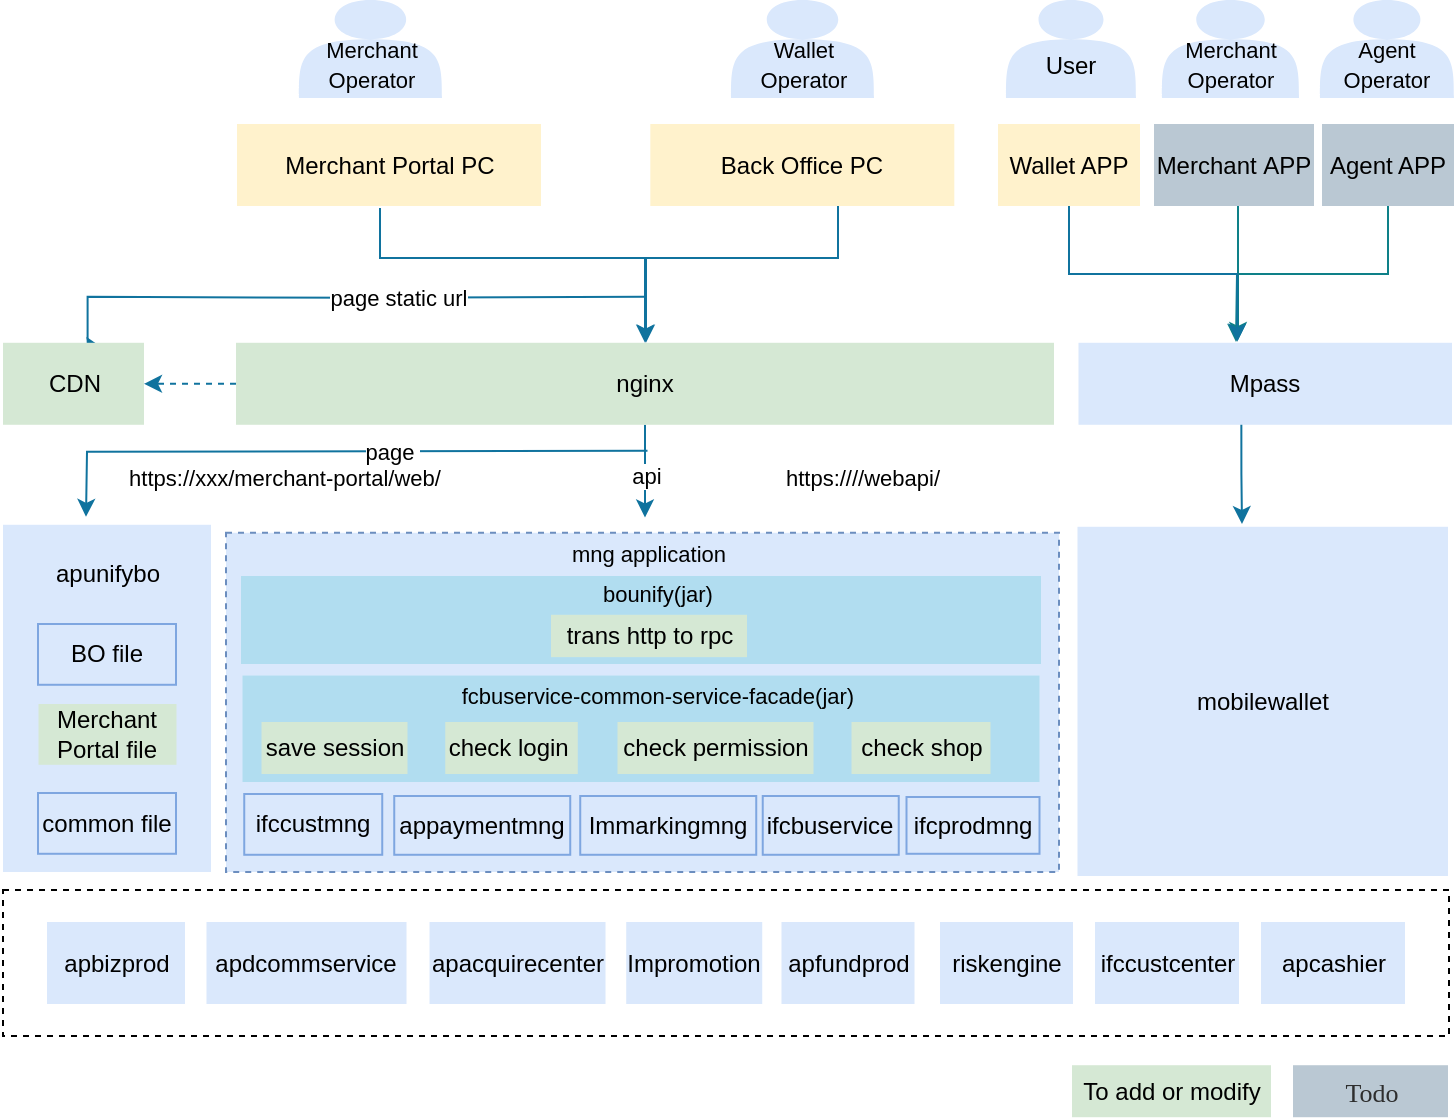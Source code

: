 <mxfile version="20.4.0" type="github">
  <diagram id="l6IjyZo5fdcpN0Skcl8L" name="架构图">
    <mxGraphModel dx="1679" dy="911" grid="0" gridSize="10" guides="1" tooltips="1" connect="1" arrows="1" fold="1" page="1" pageScale="1" pageWidth="827" pageHeight="1169" math="0" shadow="0">
      <root>
        <mxCell id="0" />
        <mxCell id="1" parent="0" />
        <mxCell id="gUw__0QMvd1f6hiJ85dU-83" value="" style="rounded=0;whiteSpace=wrap;html=1;dashed=1;fillColor=#dae8fc;strokeColor=#6c8ebf;" vertex="1" parent="1">
          <mxGeometry x="133" y="325.39" width="416.5" height="169.61" as="geometry" />
        </mxCell>
        <mxCell id="gUw__0QMvd1f6hiJ85dU-89" style="edgeStyle=orthogonalEdgeStyle;rounded=0;orthogonalLoop=1;jettySize=auto;html=1;fillColor=#b1ddf0;strokeColor=#10739e;" edge="1" parent="1" target="gUw__0QMvd1f6hiJ85dU-88">
          <mxGeometry relative="1" as="geometry">
            <mxPoint x="210" y="258" as="targetPoint" />
            <mxPoint x="210" y="163" as="sourcePoint" />
            <Array as="points">
              <mxPoint x="210" y="188" />
              <mxPoint x="343" y="188" />
            </Array>
          </mxGeometry>
        </mxCell>
        <mxCell id="gUw__0QMvd1f6hiJ85dU-85" style="edgeStyle=orthogonalEdgeStyle;rounded=0;orthogonalLoop=1;jettySize=auto;html=1;fillColor=#b0e3e6;strokeColor=#0e8088;" edge="1" parent="1" source="gUw__0QMvd1f6hiJ85dU-7">
          <mxGeometry relative="1" as="geometry">
            <mxPoint x="639" y="229" as="targetPoint" />
            <Array as="points">
              <mxPoint x="639" y="175" />
              <mxPoint x="639" y="175" />
            </Array>
          </mxGeometry>
        </mxCell>
        <mxCell id="gUw__0QMvd1f6hiJ85dU-7" value="Merchant&amp;nbsp;APP" style="rounded=0;whiteSpace=wrap;html=1;fillColor=#bac8d3;strokeColor=none;" vertex="1" parent="1">
          <mxGeometry x="597" y="121" width="80" height="41" as="geometry" />
        </mxCell>
        <mxCell id="gUw__0QMvd1f6hiJ85dU-11" value="mobilewallet" style="rounded=0;whiteSpace=wrap;html=1;fillColor=#dae8fc;strokeColor=none;" vertex="1" parent="1">
          <mxGeometry x="558.75" y="322.39" width="185.25" height="174.61" as="geometry" />
        </mxCell>
        <mxCell id="gUw__0QMvd1f6hiJ85dU-144" style="edgeStyle=orthogonalEdgeStyle;rounded=0;orthogonalLoop=1;jettySize=auto;html=1;fontSize=11;fillColor=#b1ddf0;strokeColor=#10739e;exitX=0.436;exitY=0.961;exitDx=0;exitDy=0;exitPerimeter=0;" edge="1" parent="1" source="gUw__0QMvd1f6hiJ85dU-13">
          <mxGeometry relative="1" as="geometry">
            <mxPoint x="641" y="321" as="targetPoint" />
          </mxGeometry>
        </mxCell>
        <mxCell id="gUw__0QMvd1f6hiJ85dU-13" value="Mpass" style="rounded=0;whiteSpace=wrap;html=1;fillColor=#dae8fc;strokeColor=none;" vertex="1" parent="1">
          <mxGeometry x="559.25" y="230.39" width="186.75" height="41" as="geometry" />
        </mxCell>
        <mxCell id="gUw__0QMvd1f6hiJ85dU-156" style="edgeStyle=orthogonalEdgeStyle;rounded=0;orthogonalLoop=1;jettySize=auto;html=1;fontSize=11;strokeColor=#10739e;dashed=1;fillColor=#b1ddf0;" edge="1" parent="1" source="gUw__0QMvd1f6hiJ85dU-88" target="gUw__0QMvd1f6hiJ85dU-101">
          <mxGeometry relative="1" as="geometry" />
        </mxCell>
        <mxCell id="gUw__0QMvd1f6hiJ85dU-158" style="edgeStyle=orthogonalEdgeStyle;rounded=0;orthogonalLoop=1;jettySize=auto;html=1;strokeColor=#10739e;fontSize=11;fillColor=#b1ddf0;" edge="1" parent="1" source="gUw__0QMvd1f6hiJ85dU-88">
          <mxGeometry relative="1" as="geometry">
            <mxPoint x="342.5" y="317.749" as="targetPoint" />
          </mxGeometry>
        </mxCell>
        <mxCell id="gUw__0QMvd1f6hiJ85dU-161" value="api" style="edgeLabel;html=1;align=center;verticalAlign=middle;resizable=0;points=[];fontSize=11;" vertex="1" connectable="0" parent="gUw__0QMvd1f6hiJ85dU-158">
          <mxGeometry x="0.26" relative="1" as="geometry">
            <mxPoint y="-4" as="offset" />
          </mxGeometry>
        </mxCell>
        <mxCell id="gUw__0QMvd1f6hiJ85dU-88" value="nginx" style="rounded=0;whiteSpace=wrap;html=1;fillColor=#d5e8d4;strokeColor=none;" vertex="1" parent="1">
          <mxGeometry x="138" y="230.39" width="409" height="41" as="geometry" />
        </mxCell>
        <mxCell id="gUw__0QMvd1f6hiJ85dU-90" value="ifccustmng" style="rounded=0;whiteSpace=wrap;html=1;fillColor=none;strokeColor=#7EA6E0;" vertex="1" parent="1">
          <mxGeometry x="142.12" y="456" width="69" height="30.39" as="geometry" />
        </mxCell>
        <mxCell id="gUw__0QMvd1f6hiJ85dU-91" value="appaymentmng" style="rounded=0;whiteSpace=wrap;html=1;fillColor=none;strokeColor=#7EA6E0;" vertex="1" parent="1">
          <mxGeometry x="217.12" y="457" width="88" height="29.39" as="geometry" />
        </mxCell>
        <mxCell id="gUw__0QMvd1f6hiJ85dU-94" value="Immarkingmng" style="rounded=0;whiteSpace=wrap;html=1;fillColor=none;strokeColor=#7EA6E0;" vertex="1" parent="1">
          <mxGeometry x="310.12" y="457" width="88" height="29.39" as="geometry" />
        </mxCell>
        <mxCell id="gUw__0QMvd1f6hiJ85dU-95" value="ifcbuservice" style="rounded=0;whiteSpace=wrap;html=1;fillColor=none;strokeColor=#7EA6E0;" vertex="1" parent="1">
          <mxGeometry x="401.37" y="457" width="68" height="29.39" as="geometry" />
        </mxCell>
        <mxCell id="gUw__0QMvd1f6hiJ85dU-97" style="edgeStyle=orthogonalEdgeStyle;rounded=0;orthogonalLoop=1;jettySize=auto;html=1;fillColor=#b1ddf0;strokeColor=#10739e;" edge="1" parent="1">
          <mxGeometry relative="1" as="geometry">
            <mxPoint x="63.25" y="227.39" as="targetPoint" />
            <mxPoint x="342" y="207.39" as="sourcePoint" />
          </mxGeometry>
        </mxCell>
        <mxCell id="gUw__0QMvd1f6hiJ85dU-103" value="page static url" style="edgeLabel;html=1;align=center;verticalAlign=middle;resizable=0;points=[];" vertex="1" connectable="0" parent="gUw__0QMvd1f6hiJ85dU-97">
          <mxGeometry x="-0.179" relative="1" as="geometry">
            <mxPoint as="offset" />
          </mxGeometry>
        </mxCell>
        <mxCell id="gUw__0QMvd1f6hiJ85dU-101" value="CDN" style="rounded=0;whiteSpace=wrap;html=1;fillColor=#d5e8d4;strokeColor=none;" vertex="1" parent="1">
          <mxGeometry x="21.5" y="230.39" width="70.5" height="41" as="geometry" />
        </mxCell>
        <mxCell id="gUw__0QMvd1f6hiJ85dU-112" value="&lt;div style=&quot;text-align: start;&quot;&gt;&lt;span style=&quot;caret-color: rgb(46, 46, 46);&quot;&gt;Merchant Portal PC&lt;/span&gt;&lt;/div&gt;" style="rounded=0;whiteSpace=wrap;html=1;fillColor=#fff2cc;strokeColor=none;" vertex="1" parent="1">
          <mxGeometry x="138.5" y="121" width="152" height="41" as="geometry" />
        </mxCell>
        <mxCell id="gUw__0QMvd1f6hiJ85dU-113" value="&lt;font style=&quot;font-size: 11px;&quot;&gt;&lt;br style=&quot;font-size: 11px;&quot;&gt;Agent&lt;br&gt;Operator&lt;/font&gt;" style="shape=actor;whiteSpace=wrap;html=1;fillColor=#dae8fc;strokeColor=none;" vertex="1" parent="1">
          <mxGeometry x="680" y="59" width="67" height="49" as="geometry" />
        </mxCell>
        <mxCell id="gUw__0QMvd1f6hiJ85dU-116" value="&lt;div style=&quot;text-align: start;&quot;&gt;&lt;br&gt;&lt;/div&gt;" style="rounded=0;whiteSpace=wrap;html=1;fillColor=#dae8fc;strokeColor=none;" vertex="1" parent="1">
          <mxGeometry x="21.5" y="321.39" width="104" height="173.61" as="geometry" />
        </mxCell>
        <mxCell id="gUw__0QMvd1f6hiJ85dU-124" value="" style="rounded=0;whiteSpace=wrap;html=1;fillColor=#b1ddf0;strokeColor=none;" vertex="1" parent="1">
          <mxGeometry x="140.5" y="347" width="400" height="44" as="geometry" />
        </mxCell>
        <mxCell id="gUw__0QMvd1f6hiJ85dU-125" value="mng application" style="text;html=1;strokeColor=none;fillColor=none;align=center;verticalAlign=middle;whiteSpace=wrap;rounded=0;fontSize=11;" vertex="1" parent="1">
          <mxGeometry x="279" y="321.39" width="131" height="30" as="geometry" />
        </mxCell>
        <mxCell id="gUw__0QMvd1f6hiJ85dU-128" value="ifcprodmng" style="rounded=0;whiteSpace=wrap;html=1;fillColor=none;strokeColor=#7EA6E0;" vertex="1" parent="1">
          <mxGeometry x="473.25" y="457.5" width="66.5" height="28.39" as="geometry" />
        </mxCell>
        <mxCell id="gUw__0QMvd1f6hiJ85dU-129" value="bounify(jar)&amp;nbsp;" style="text;html=1;strokeColor=none;fillColor=none;align=center;verticalAlign=middle;whiteSpace=wrap;rounded=0;fontSize=11;" vertex="1" parent="1">
          <mxGeometry x="284.5" y="346.39" width="131" height="20" as="geometry" />
        </mxCell>
        <mxCell id="gUw__0QMvd1f6hiJ85dU-130" value="Agent APP" style="rounded=0;whiteSpace=wrap;html=1;fillColor=#bac8d3;strokeColor=none;" vertex="1" parent="1">
          <mxGeometry x="681" y="121" width="66" height="41" as="geometry" />
        </mxCell>
        <mxCell id="gUw__0QMvd1f6hiJ85dU-132" style="edgeStyle=orthogonalEdgeStyle;rounded=0;orthogonalLoop=1;jettySize=auto;html=1;fillColor=#b0e3e6;strokeColor=#0e8088;exitX=0.5;exitY=1;exitDx=0;exitDy=0;" edge="1" parent="1" source="gUw__0QMvd1f6hiJ85dU-130">
          <mxGeometry relative="1" as="geometry">
            <mxPoint x="564.714" y="168.5" as="sourcePoint" />
            <mxPoint x="638" y="230" as="targetPoint" />
          </mxGeometry>
        </mxCell>
        <mxCell id="gUw__0QMvd1f6hiJ85dU-133" value="&lt;font style=&quot;font-size: 11px;&quot;&gt;&lt;br style=&quot;font-size: 11px;&quot;&gt;Merchant &lt;br&gt;Operator&lt;/font&gt;" style="shape=actor;whiteSpace=wrap;html=1;fillColor=#dae8fc;strokeColor=none;" vertex="1" parent="1">
          <mxGeometry x="169.5" y="59" width="71.5" height="49" as="geometry" />
        </mxCell>
        <mxCell id="gUw__0QMvd1f6hiJ85dU-134" value="&lt;font style=&quot;font-size: 11px;&quot;&gt;&lt;br style=&quot;font-size: 11px;&quot;&gt;Merchant&lt;br&gt;Operator&lt;/font&gt;" style="shape=actor;whiteSpace=wrap;html=1;fillColor=#dae8fc;strokeColor=none;" vertex="1" parent="1">
          <mxGeometry x="601" y="59" width="68.5" height="49" as="geometry" />
        </mxCell>
        <mxCell id="gUw__0QMvd1f6hiJ85dU-136" value="&lt;font style=&quot;font-size: 11px;&quot;&gt;&lt;br style=&quot;font-size: 11px;&quot;&gt;Wallet&lt;br&gt;Operator&lt;/font&gt;" style="shape=actor;whiteSpace=wrap;html=1;fillColor=#dae8fc;strokeColor=none;" vertex="1" parent="1">
          <mxGeometry x="385.5" y="59" width="71.5" height="49" as="geometry" />
        </mxCell>
        <mxCell id="gUw__0QMvd1f6hiJ85dU-138" style="edgeStyle=orthogonalEdgeStyle;rounded=0;orthogonalLoop=1;jettySize=auto;html=1;entryX=0.5;entryY=0;entryDx=0;entryDy=0;fontSize=11;fillColor=#b1ddf0;strokeColor=#10739e;" edge="1" parent="1" source="gUw__0QMvd1f6hiJ85dU-137" target="gUw__0QMvd1f6hiJ85dU-88">
          <mxGeometry relative="1" as="geometry">
            <Array as="points">
              <mxPoint x="439" y="188" />
              <mxPoint x="343" y="188" />
            </Array>
          </mxGeometry>
        </mxCell>
        <mxCell id="gUw__0QMvd1f6hiJ85dU-137" value="&lt;div style=&quot;text-align: start;&quot;&gt;&lt;span style=&quot;caret-color: rgb(46, 46, 46);&quot;&gt;Back Office PC&lt;/span&gt;&lt;/div&gt;" style="rounded=0;whiteSpace=wrap;html=1;fillColor=#fff2cc;strokeColor=none;" vertex="1" parent="1">
          <mxGeometry x="345.16" y="121" width="152" height="41" as="geometry" />
        </mxCell>
        <mxCell id="gUw__0QMvd1f6hiJ85dU-150" value="To add or modify" style="rounded=0;whiteSpace=wrap;html=1;fillColor=#d5e8d4;strokeColor=none;" vertex="1" parent="1">
          <mxGeometry x="556" y="591.61" width="99.5" height="26" as="geometry" />
        </mxCell>
        <mxCell id="gUw__0QMvd1f6hiJ85dU-151" value="&lt;div style=&quot;text-align: start;&quot;&gt;&lt;span style=&quot;background-color: initial; font-size: 13px; caret-color: rgb(46, 46, 46);&quot;&gt;&lt;font face=&quot;Hei&quot; color=&quot;#2e2e2e&quot;&gt;Todo&lt;/font&gt;&lt;/span&gt;&lt;/div&gt;" style="rounded=0;whiteSpace=wrap;html=1;fillColor=#bac8d3;strokeColor=none;" vertex="1" parent="1">
          <mxGeometry x="666.5" y="591.61" width="77.5" height="26" as="geometry" />
        </mxCell>
        <mxCell id="gUw__0QMvd1f6hiJ85dU-153" value="" style="rounded=0;whiteSpace=wrap;html=1;dashed=1;fillColor=none;" vertex="1" parent="1">
          <mxGeometry x="21.5" y="504" width="723" height="73" as="geometry" />
        </mxCell>
        <mxCell id="gUw__0QMvd1f6hiJ85dU-159" style="edgeStyle=orthogonalEdgeStyle;rounded=0;orthogonalLoop=1;jettySize=auto;html=1;fillColor=#b1ddf0;strokeColor=#10739e;" edge="1" parent="1">
          <mxGeometry relative="1" as="geometry">
            <mxPoint x="63" y="317.39" as="targetPoint" />
            <mxPoint x="343.75" y="284.39" as="sourcePoint" />
          </mxGeometry>
        </mxCell>
        <mxCell id="gUw__0QMvd1f6hiJ85dU-160" value="page&amp;nbsp;" style="edgeLabel;html=1;align=center;verticalAlign=middle;resizable=0;points=[];" vertex="1" connectable="0" parent="gUw__0QMvd1f6hiJ85dU-159">
          <mxGeometry x="-0.179" relative="1" as="geometry">
            <mxPoint as="offset" />
          </mxGeometry>
        </mxCell>
        <mxCell id="gUw__0QMvd1f6hiJ85dU-164" value="apbizprod" style="rounded=0;whiteSpace=wrap;html=1;fillColor=#dae8fc;strokeColor=none;" vertex="1" parent="1">
          <mxGeometry x="43.5" y="520" width="69" height="41" as="geometry" />
        </mxCell>
        <mxCell id="gUw__0QMvd1f6hiJ85dU-165" value="apdcommservice" style="rounded=0;whiteSpace=wrap;html=1;fillColor=#dae8fc;strokeColor=none;" vertex="1" parent="1">
          <mxGeometry x="123.25" y="520" width="100" height="41" as="geometry" />
        </mxCell>
        <mxCell id="gUw__0QMvd1f6hiJ85dU-166" value="&lt;div style=&quot;text-align: left;&quot;&gt;apacquirecenter&lt;/div&gt;" style="rounded=0;whiteSpace=wrap;html=1;fillColor=#dae8fc;strokeColor=none;" vertex="1" parent="1">
          <mxGeometry x="234.76" y="520" width="88" height="41" as="geometry" />
        </mxCell>
        <mxCell id="gUw__0QMvd1f6hiJ85dU-167" value="Impromotion" style="rounded=0;whiteSpace=wrap;html=1;fillColor=#dae8fc;strokeColor=none;" vertex="1" parent="1">
          <mxGeometry x="333.12" y="520" width="68" height="41" as="geometry" />
        </mxCell>
        <mxCell id="gUw__0QMvd1f6hiJ85dU-168" value="apfundprod" style="rounded=0;whiteSpace=wrap;html=1;fillColor=#dae8fc;strokeColor=none;" vertex="1" parent="1">
          <mxGeometry x="410.75" y="520" width="66.5" height="41" as="geometry" />
        </mxCell>
        <mxCell id="gUw__0QMvd1f6hiJ85dU-171" value="&lt;br&gt;User" style="shape=actor;whiteSpace=wrap;html=1;fillColor=#dae8fc;strokeColor=none;" vertex="1" parent="1">
          <mxGeometry x="523" y="59" width="65" height="49" as="geometry" />
        </mxCell>
        <mxCell id="gUw__0QMvd1f6hiJ85dU-172" value="&lt;font style=&quot;font-size: 11px;&quot;&gt;https://xxx/merchant-portal/web/&lt;/font&gt;" style="text;html=1;strokeColor=none;fillColor=none;align=center;verticalAlign=middle;whiteSpace=wrap;rounded=0;fontSize=11;" vertex="1" parent="1">
          <mxGeometry x="25" y="283" width="275" height="30" as="geometry" />
        </mxCell>
        <mxCell id="gUw__0QMvd1f6hiJ85dU-176" value="riskengine" style="rounded=0;whiteSpace=wrap;html=1;fillColor=#dae8fc;strokeColor=none;" vertex="1" parent="1">
          <mxGeometry x="490" y="520" width="66.5" height="41" as="geometry" />
        </mxCell>
        <mxCell id="gUw__0QMvd1f6hiJ85dU-178" value="" style="edgeStyle=orthogonalEdgeStyle;rounded=0;orthogonalLoop=1;jettySize=auto;html=1;strokeColor=#10739e;fontSize=11;fillColor=#b1ddf0;entryX=0.425;entryY=-0.014;entryDx=0;entryDy=0;entryPerimeter=0;" edge="1" parent="1" source="gUw__0QMvd1f6hiJ85dU-177" target="gUw__0QMvd1f6hiJ85dU-13">
          <mxGeometry relative="1" as="geometry">
            <Array as="points">
              <mxPoint x="555" y="196" />
              <mxPoint x="639" y="196" />
            </Array>
          </mxGeometry>
        </mxCell>
        <mxCell id="gUw__0QMvd1f6hiJ85dU-177" value="Wallet APP" style="rounded=0;whiteSpace=wrap;html=1;fillColor=#fff2cc;strokeColor=none;" vertex="1" parent="1">
          <mxGeometry x="519" y="121" width="71" height="41" as="geometry" />
        </mxCell>
        <mxCell id="gUw__0QMvd1f6hiJ85dU-183" value="" style="rounded=0;whiteSpace=wrap;html=1;fillColor=#b1ddf0;strokeColor=none;" vertex="1" parent="1">
          <mxGeometry x="141.25" y="396.78" width="398.5" height="53.22" as="geometry" />
        </mxCell>
        <mxCell id="gUw__0QMvd1f6hiJ85dU-179" value="ifccustcenter" style="rounded=0;whiteSpace=wrap;html=1;fillColor=#dae8fc;strokeColor=none;" vertex="1" parent="1">
          <mxGeometry x="567.5" y="520" width="72" height="41" as="geometry" />
        </mxCell>
        <mxCell id="gUw__0QMvd1f6hiJ85dU-180" value="apcashier" style="rounded=0;whiteSpace=wrap;html=1;fillColor=#dae8fc;strokeColor=none;" vertex="1" parent="1">
          <mxGeometry x="650.5" y="520" width="72" height="41" as="geometry" />
        </mxCell>
        <mxCell id="gUw__0QMvd1f6hiJ85dU-152" value="save session" style="rounded=0;whiteSpace=wrap;html=1;fillColor=#d5e8d4;strokeColor=none;" vertex="1" parent="1">
          <mxGeometry x="150.75" y="420" width="73" height="26" as="geometry" />
        </mxCell>
        <mxCell id="gUw__0QMvd1f6hiJ85dU-147" value="check login&amp;nbsp;" style="rounded=0;whiteSpace=wrap;html=1;fillColor=#d5e8d4;strokeColor=none;" vertex="1" parent="1">
          <mxGeometry x="242.63" y="420" width="66.25" height="26" as="geometry" />
        </mxCell>
        <mxCell id="gUw__0QMvd1f6hiJ85dU-149" value="check permission" style="rounded=0;whiteSpace=wrap;html=1;fillColor=#d5e8d4;strokeColor=none;" vertex="1" parent="1">
          <mxGeometry x="328.75" y="420" width="98" height="26" as="geometry" />
        </mxCell>
        <mxCell id="gUw__0QMvd1f6hiJ85dU-184" value="fcbuservice-common-service-facade(jar)" style="text;html=1;strokeColor=none;fillColor=none;align=center;verticalAlign=middle;whiteSpace=wrap;rounded=0;fontSize=11;" vertex="1" parent="1">
          <mxGeometry x="227.25" y="396.78" width="244" height="20" as="geometry" />
        </mxCell>
        <mxCell id="gUw__0QMvd1f6hiJ85dU-186" value="check shop" style="rounded=0;whiteSpace=wrap;html=1;fillColor=#d5e8d4;strokeColor=none;" vertex="1" parent="1">
          <mxGeometry x="445.75" y="420" width="69.5" height="26" as="geometry" />
        </mxCell>
        <mxCell id="gUw__0QMvd1f6hiJ85dU-188" value="https:////webapi/" style="text;html=1;strokeColor=none;fillColor=none;align=center;verticalAlign=middle;whiteSpace=wrap;rounded=0;fontSize=11;" vertex="1" parent="1">
          <mxGeometry x="344.25" y="283" width="215" height="30" as="geometry" />
        </mxCell>
        <mxCell id="gUw__0QMvd1f6hiJ85dU-189" value="&lt;span style=&quot;font-size: 12px; text-align: start; caret-color: rgb(46, 46, 46);&quot;&gt;apunifybo&lt;/span&gt;" style="text;html=1;strokeColor=none;fillColor=none;align=center;verticalAlign=middle;whiteSpace=wrap;rounded=0;fontSize=11;" vertex="1" parent="1">
          <mxGeometry x="20" y="331.39" width="107.5" height="30" as="geometry" />
        </mxCell>
        <mxCell id="gUw__0QMvd1f6hiJ85dU-191" value="BO file" style="rounded=0;whiteSpace=wrap;html=1;fillColor=none;strokeColor=#7EA6E0;" vertex="1" parent="1">
          <mxGeometry x="39" y="371" width="69" height="30.39" as="geometry" />
        </mxCell>
        <mxCell id="gUw__0QMvd1f6hiJ85dU-192" value="Merchant Portal file" style="rounded=0;whiteSpace=wrap;html=1;fillColor=#d5e8d4;strokeColor=none;" vertex="1" parent="1">
          <mxGeometry x="39.25" y="411" width="69" height="30.39" as="geometry" />
        </mxCell>
        <mxCell id="gUw__0QMvd1f6hiJ85dU-193" value="common file" style="rounded=0;whiteSpace=wrap;html=1;fillColor=none;strokeColor=#7EA6E0;" vertex="1" parent="1">
          <mxGeometry x="39" y="455.5" width="69" height="30.39" as="geometry" />
        </mxCell>
        <mxCell id="gUw__0QMvd1f6hiJ85dU-196" value="trans http to rpc" style="rounded=0;whiteSpace=wrap;html=1;fillColor=#d5e8d4;strokeColor=none;" vertex="1" parent="1">
          <mxGeometry x="295.5" y="366.39" width="98" height="21.17" as="geometry" />
        </mxCell>
      </root>
    </mxGraphModel>
  </diagram>
</mxfile>
